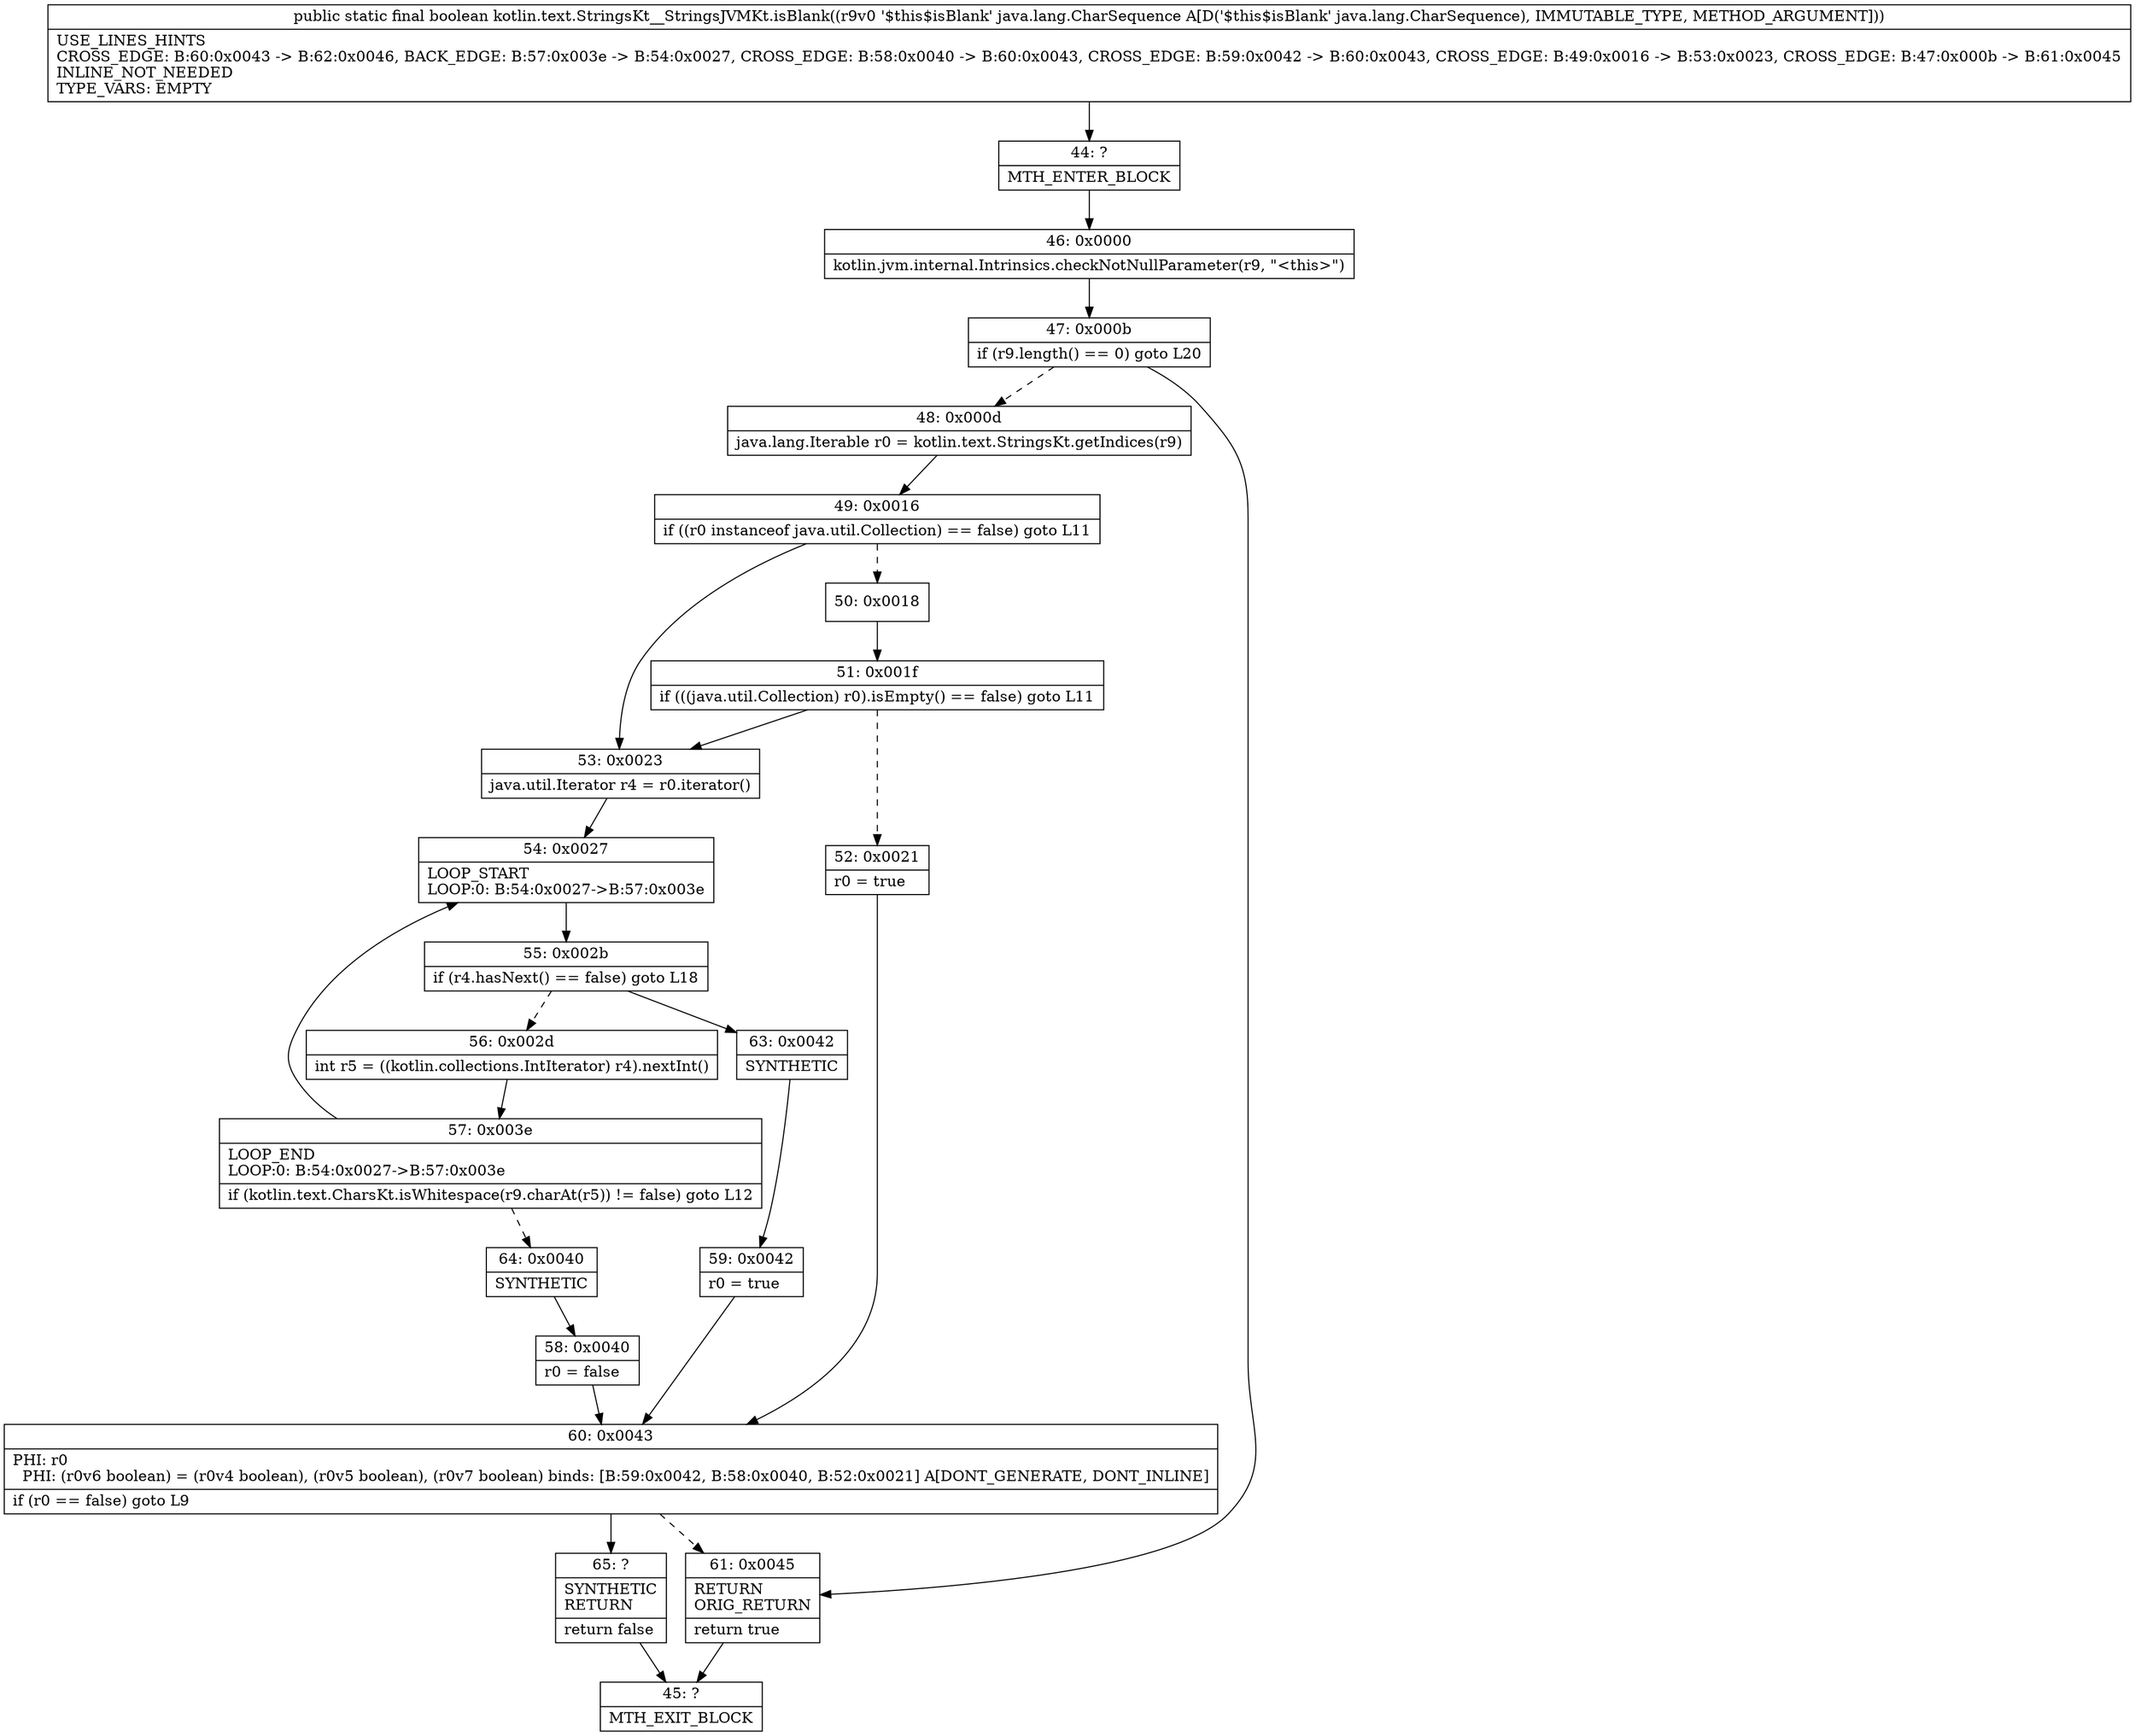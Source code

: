digraph "CFG forkotlin.text.StringsKt__StringsJVMKt.isBlank(Ljava\/lang\/CharSequence;)Z" {
Node_44 [shape=record,label="{44\:\ ?|MTH_ENTER_BLOCK\l}"];
Node_46 [shape=record,label="{46\:\ 0x0000|kotlin.jvm.internal.Intrinsics.checkNotNullParameter(r9, \"\<this\>\")\l}"];
Node_47 [shape=record,label="{47\:\ 0x000b|if (r9.length() == 0) goto L20\l}"];
Node_48 [shape=record,label="{48\:\ 0x000d|java.lang.Iterable r0 = kotlin.text.StringsKt.getIndices(r9)\l}"];
Node_49 [shape=record,label="{49\:\ 0x0016|if ((r0 instanceof java.util.Collection) == false) goto L11\l}"];
Node_50 [shape=record,label="{50\:\ 0x0018}"];
Node_51 [shape=record,label="{51\:\ 0x001f|if (((java.util.Collection) r0).isEmpty() == false) goto L11\l}"];
Node_52 [shape=record,label="{52\:\ 0x0021|r0 = true\l}"];
Node_60 [shape=record,label="{60\:\ 0x0043|PHI: r0 \l  PHI: (r0v6 boolean) = (r0v4 boolean), (r0v5 boolean), (r0v7 boolean) binds: [B:59:0x0042, B:58:0x0040, B:52:0x0021] A[DONT_GENERATE, DONT_INLINE]\l|if (r0 == false) goto L9\l}"];
Node_65 [shape=record,label="{65\:\ ?|SYNTHETIC\lRETURN\l|return false\l}"];
Node_45 [shape=record,label="{45\:\ ?|MTH_EXIT_BLOCK\l}"];
Node_53 [shape=record,label="{53\:\ 0x0023|java.util.Iterator r4 = r0.iterator()\l}"];
Node_54 [shape=record,label="{54\:\ 0x0027|LOOP_START\lLOOP:0: B:54:0x0027\-\>B:57:0x003e\l}"];
Node_55 [shape=record,label="{55\:\ 0x002b|if (r4.hasNext() == false) goto L18\l}"];
Node_56 [shape=record,label="{56\:\ 0x002d|int r5 = ((kotlin.collections.IntIterator) r4).nextInt()\l}"];
Node_57 [shape=record,label="{57\:\ 0x003e|LOOP_END\lLOOP:0: B:54:0x0027\-\>B:57:0x003e\l|if (kotlin.text.CharsKt.isWhitespace(r9.charAt(r5)) != false) goto L12\l}"];
Node_64 [shape=record,label="{64\:\ 0x0040|SYNTHETIC\l}"];
Node_58 [shape=record,label="{58\:\ 0x0040|r0 = false\l}"];
Node_63 [shape=record,label="{63\:\ 0x0042|SYNTHETIC\l}"];
Node_59 [shape=record,label="{59\:\ 0x0042|r0 = true\l}"];
Node_61 [shape=record,label="{61\:\ 0x0045|RETURN\lORIG_RETURN\l|return true\l}"];
MethodNode[shape=record,label="{public static final boolean kotlin.text.StringsKt__StringsJVMKt.isBlank((r9v0 '$this$isBlank' java.lang.CharSequence A[D('$this$isBlank' java.lang.CharSequence), IMMUTABLE_TYPE, METHOD_ARGUMENT]))  | USE_LINES_HINTS\lCROSS_EDGE: B:60:0x0043 \-\> B:62:0x0046, BACK_EDGE: B:57:0x003e \-\> B:54:0x0027, CROSS_EDGE: B:58:0x0040 \-\> B:60:0x0043, CROSS_EDGE: B:59:0x0042 \-\> B:60:0x0043, CROSS_EDGE: B:49:0x0016 \-\> B:53:0x0023, CROSS_EDGE: B:47:0x000b \-\> B:61:0x0045\lINLINE_NOT_NEEDED\lTYPE_VARS: EMPTY\l}"];
MethodNode -> Node_44;Node_44 -> Node_46;
Node_46 -> Node_47;
Node_47 -> Node_48[style=dashed];
Node_47 -> Node_61;
Node_48 -> Node_49;
Node_49 -> Node_50[style=dashed];
Node_49 -> Node_53;
Node_50 -> Node_51;
Node_51 -> Node_52[style=dashed];
Node_51 -> Node_53;
Node_52 -> Node_60;
Node_60 -> Node_61[style=dashed];
Node_60 -> Node_65;
Node_65 -> Node_45;
Node_53 -> Node_54;
Node_54 -> Node_55;
Node_55 -> Node_56[style=dashed];
Node_55 -> Node_63;
Node_56 -> Node_57;
Node_57 -> Node_54;
Node_57 -> Node_64[style=dashed];
Node_64 -> Node_58;
Node_58 -> Node_60;
Node_63 -> Node_59;
Node_59 -> Node_60;
Node_61 -> Node_45;
}

